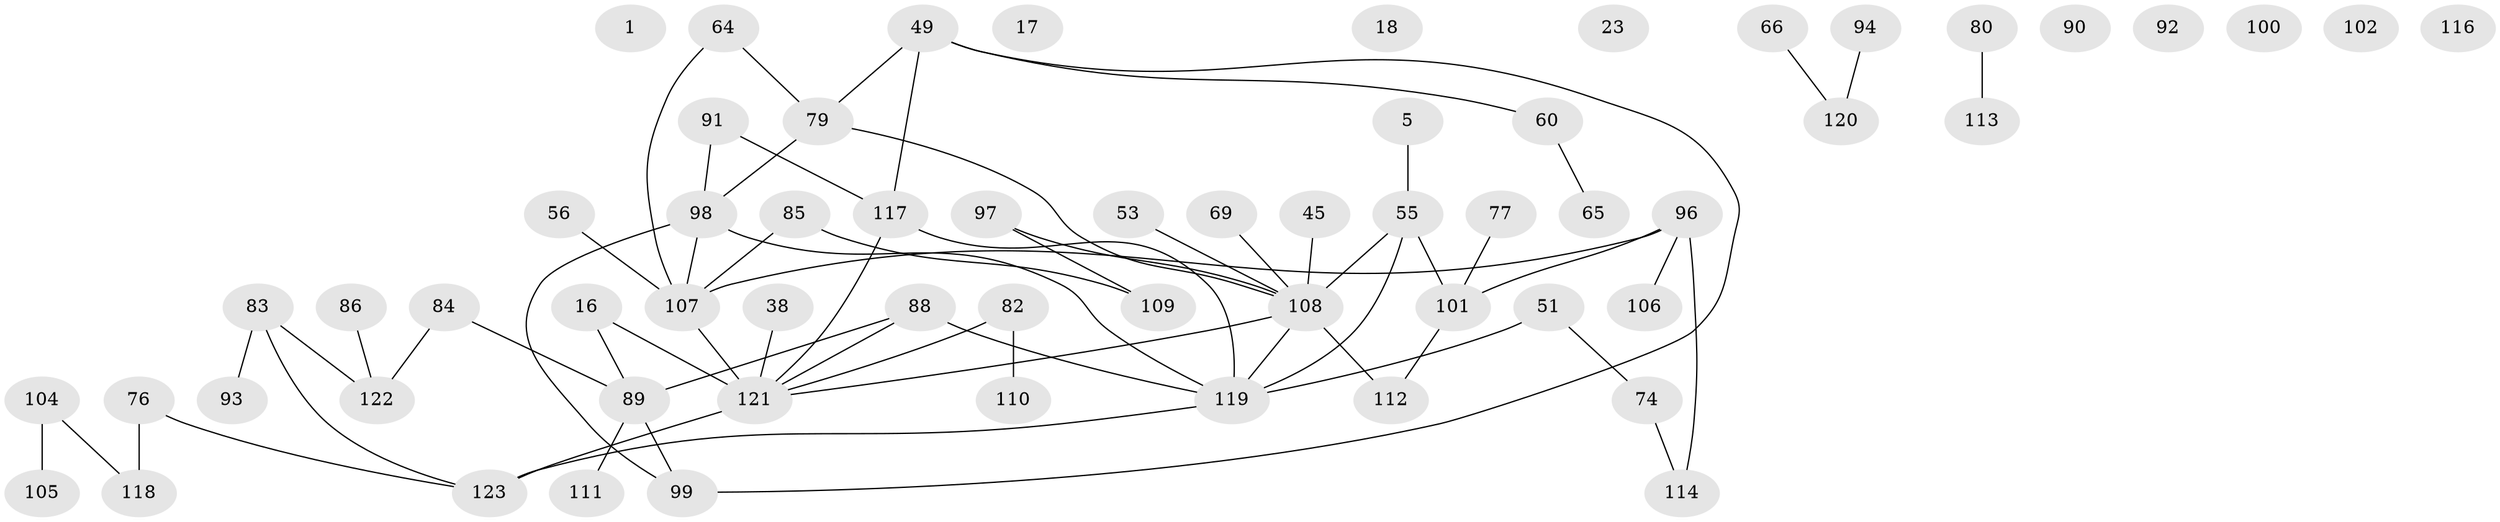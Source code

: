 // original degree distribution, {0: 0.06504065040650407, 1: 0.22764227642276422, 2: 0.34146341463414637, 3: 0.1951219512195122, 4: 0.0975609756097561, 5: 0.06504065040650407, 6: 0.008130081300813009}
// Generated by graph-tools (version 1.1) at 2025/39/03/09/25 04:39:52]
// undirected, 61 vertices, 66 edges
graph export_dot {
graph [start="1"]
  node [color=gray90,style=filled];
  1;
  5;
  16;
  17;
  18;
  23;
  38;
  45 [super="+39"];
  49 [super="+8+27"];
  51;
  53;
  55;
  56 [super="+26"];
  60;
  64;
  65;
  66;
  69;
  74 [super="+22"];
  76 [super="+61"];
  77 [super="+3+7"];
  79 [super="+31"];
  80 [super="+42"];
  82 [super="+2"];
  83;
  84;
  85;
  86;
  88 [super="+14"];
  89 [super="+28+6+58"];
  90;
  91;
  92;
  93;
  94;
  96 [super="+52+20"];
  97 [super="+41"];
  98 [super="+30+78"];
  99 [super="+72+40"];
  100 [super="+10"];
  101 [super="+48+87"];
  102;
  104;
  105;
  106;
  107 [super="+19+67"];
  108 [super="+50+81+62"];
  109;
  110;
  111;
  112;
  113;
  114;
  116;
  117;
  118;
  119 [super="+47+115+95"];
  120;
  121 [super="+37+70+68"];
  122 [super="+25"];
  123 [super="+103"];
  5 -- 55;
  16 -- 89;
  16 -- 121;
  38 -- 121;
  45 -- 108;
  49 -- 117;
  49 -- 60;
  49 -- 79;
  49 -- 99;
  51 -- 74;
  51 -- 119;
  53 -- 108;
  55 -- 108 [weight=2];
  55 -- 101;
  55 -- 119;
  56 -- 107;
  60 -- 65;
  64 -- 79;
  64 -- 107;
  66 -- 120;
  69 -- 108;
  74 -- 114;
  76 -- 118;
  76 -- 123;
  77 -- 101 [weight=2];
  79 -- 98;
  79 -- 108;
  80 -- 113;
  82 -- 110;
  82 -- 121;
  83 -- 93;
  83 -- 122 [weight=2];
  83 -- 123;
  84 -- 122;
  84 -- 89;
  85 -- 109;
  85 -- 107;
  86 -- 122;
  88 -- 89 [weight=2];
  88 -- 121;
  88 -- 119 [weight=2];
  89 -- 99;
  89 -- 111;
  91 -- 117;
  91 -- 98;
  94 -- 120;
  96 -- 106;
  96 -- 114;
  96 -- 107;
  96 -- 101;
  97 -- 108 [weight=2];
  97 -- 109;
  98 -- 99 [weight=2];
  98 -- 107;
  98 -- 119;
  101 -- 112;
  104 -- 105;
  104 -- 118;
  107 -- 121 [weight=2];
  108 -- 119 [weight=2];
  108 -- 121;
  108 -- 112;
  117 -- 119;
  117 -- 121;
  119 -- 123;
  121 -- 123 [weight=2];
}
